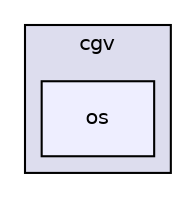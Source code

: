 digraph "os" {
  bgcolor=transparent;
  compound=true
  node [ fontsize="10", fontname="Helvetica"];
  edge [ labelfontsize="10", labelfontname="Helvetica"];
  subgraph clusterdir_b2f69a17ffe82a31358822b647cc4326 {
    graph [ bgcolor="#ddddee", pencolor="black", label="cgv" fontname="Helvetica", fontsize="10", URL="dir_b2f69a17ffe82a31358822b647cc4326.html"]
  dir_e5f86d402f7b11fae4e7b3a1bdc65040 [shape=box, label="os", style="filled", fillcolor="#eeeeff", pencolor="black", URL="dir_e5f86d402f7b11fae4e7b3a1bdc65040.html"];
  }
}
